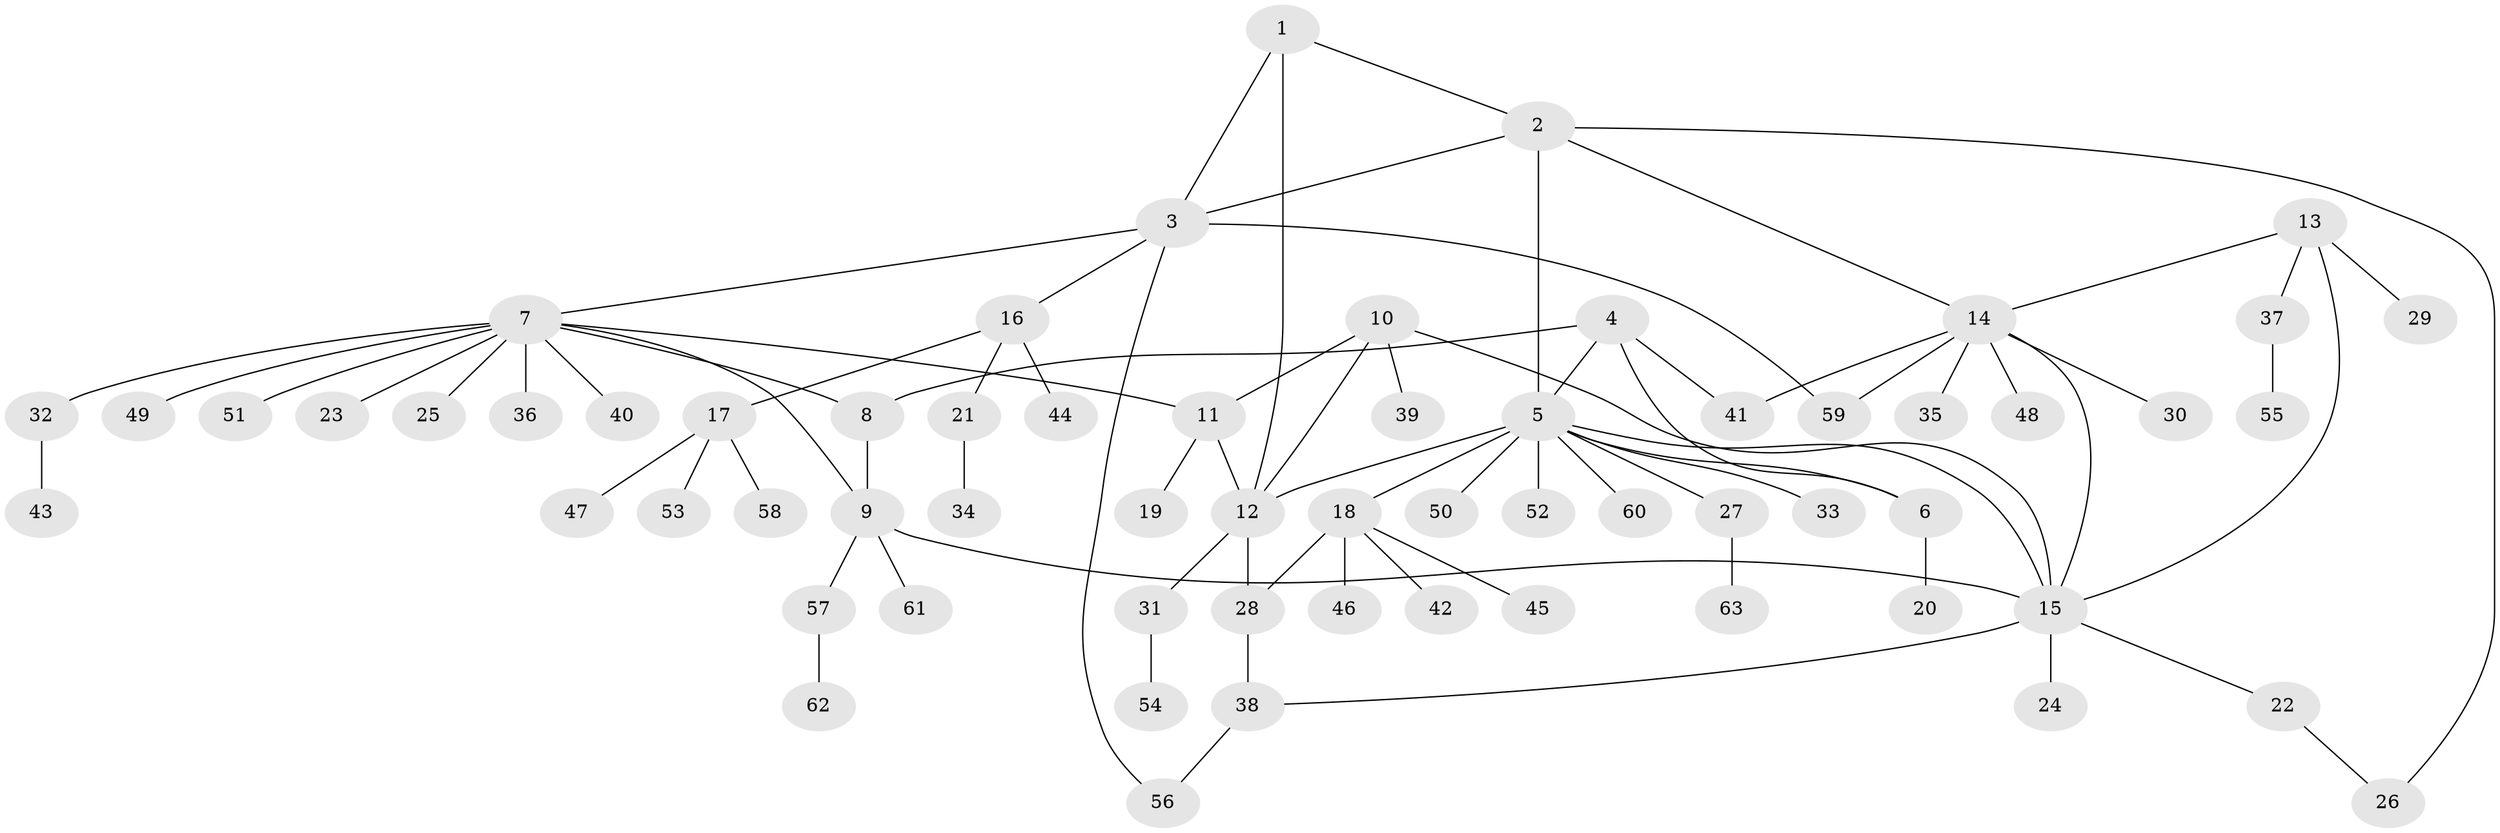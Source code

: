 // coarse degree distribution, {7: 0.09375, 5: 0.0625, 10: 0.03125, 4: 0.125, 2: 0.03125, 3: 0.25, 1: 0.40625}
// Generated by graph-tools (version 1.1) at 2025/52/03/04/25 22:52:24]
// undirected, 63 vertices, 79 edges
graph export_dot {
  node [color=gray90,style=filled];
  1;
  2;
  3;
  4;
  5;
  6;
  7;
  8;
  9;
  10;
  11;
  12;
  13;
  14;
  15;
  16;
  17;
  18;
  19;
  20;
  21;
  22;
  23;
  24;
  25;
  26;
  27;
  28;
  29;
  30;
  31;
  32;
  33;
  34;
  35;
  36;
  37;
  38;
  39;
  40;
  41;
  42;
  43;
  44;
  45;
  46;
  47;
  48;
  49;
  50;
  51;
  52;
  53;
  54;
  55;
  56;
  57;
  58;
  59;
  60;
  61;
  62;
  63;
  1 -- 2;
  1 -- 3;
  1 -- 12;
  2 -- 3;
  2 -- 5;
  2 -- 14;
  2 -- 26;
  3 -- 7;
  3 -- 16;
  3 -- 56;
  3 -- 59;
  4 -- 5;
  4 -- 6;
  4 -- 8;
  4 -- 41;
  5 -- 6;
  5 -- 12;
  5 -- 15;
  5 -- 18;
  5 -- 27;
  5 -- 33;
  5 -- 50;
  5 -- 52;
  5 -- 60;
  6 -- 20;
  7 -- 8;
  7 -- 9;
  7 -- 11;
  7 -- 23;
  7 -- 25;
  7 -- 32;
  7 -- 36;
  7 -- 40;
  7 -- 49;
  7 -- 51;
  8 -- 9;
  9 -- 15;
  9 -- 57;
  9 -- 61;
  10 -- 11;
  10 -- 12;
  10 -- 15;
  10 -- 39;
  11 -- 12;
  11 -- 19;
  12 -- 28;
  12 -- 31;
  13 -- 14;
  13 -- 15;
  13 -- 29;
  13 -- 37;
  14 -- 15;
  14 -- 30;
  14 -- 35;
  14 -- 41;
  14 -- 48;
  14 -- 59;
  15 -- 22;
  15 -- 24;
  15 -- 38;
  16 -- 17;
  16 -- 21;
  16 -- 44;
  17 -- 47;
  17 -- 53;
  17 -- 58;
  18 -- 28;
  18 -- 42;
  18 -- 45;
  18 -- 46;
  21 -- 34;
  22 -- 26;
  27 -- 63;
  28 -- 38;
  31 -- 54;
  32 -- 43;
  37 -- 55;
  38 -- 56;
  57 -- 62;
}
